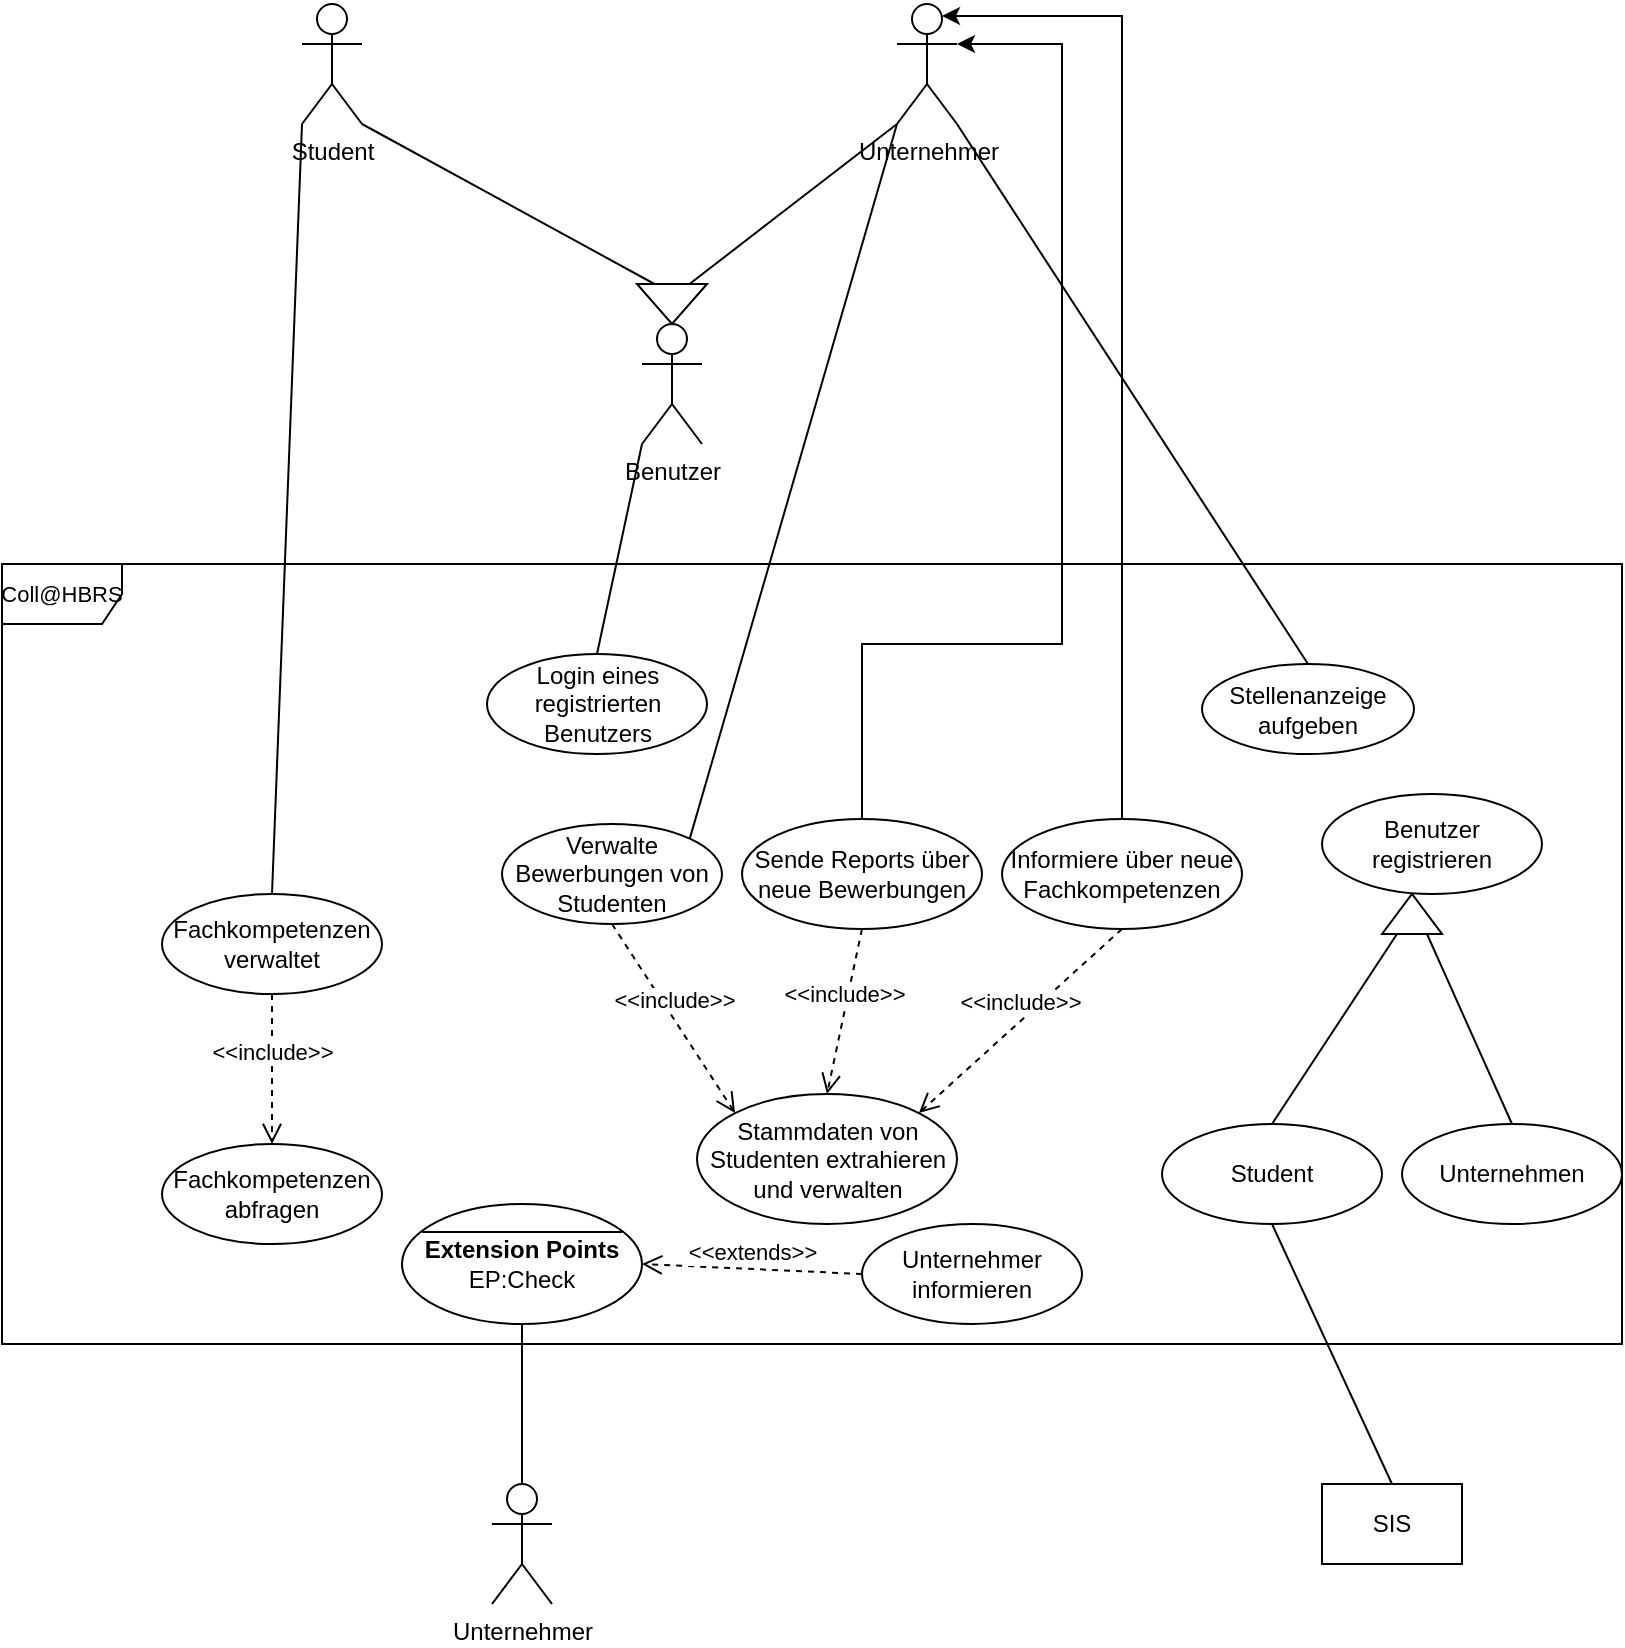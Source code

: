 <mxfile version="14.0.1" type="github">
  <diagram id="Idni9gt48yzOjo8QUFbK" name="Page-1">
    <mxGraphModel dx="1422" dy="794" grid="1" gridSize="10" guides="1" tooltips="1" connect="1" arrows="1" fold="1" page="1" pageScale="1" pageWidth="827" pageHeight="1169" math="0" shadow="0">
      <root>
        <mxCell id="0" />
        <mxCell id="1" parent="0" />
        <mxCell id="I6kVfwnH48Mdd5yuerV_-1" value="Student" style="shape=umlActor;verticalLabelPosition=bottom;verticalAlign=top;html=1;" parent="1" vertex="1">
          <mxGeometry x="160" y="30" width="30" height="60" as="geometry" />
        </mxCell>
        <mxCell id="I6kVfwnH48Mdd5yuerV_-5" value="&lt;font style=&quot;font-size: 11px&quot;&gt;Coll@HBRS&lt;/font&gt;" style="shape=umlFrame;whiteSpace=wrap;html=1;" parent="1" vertex="1">
          <mxGeometry x="10" y="310" width="810" height="390" as="geometry" />
        </mxCell>
        <mxCell id="I6kVfwnH48Mdd5yuerV_-6" value="Unternehmer" style="shape=umlActor;verticalLabelPosition=bottom;verticalAlign=top;html=1;direction=east;" parent="1" vertex="1">
          <mxGeometry x="457.5" y="30" width="30" height="60" as="geometry" />
        </mxCell>
        <mxCell id="I6kVfwnH48Mdd5yuerV_-7" value="Benutzer" style="shape=umlActor;verticalLabelPosition=bottom;verticalAlign=top;html=1;" parent="1" vertex="1">
          <mxGeometry x="330" y="190" width="30" height="60" as="geometry" />
        </mxCell>
        <mxCell id="I6kVfwnH48Mdd5yuerV_-10" value="" style="triangle;whiteSpace=wrap;html=1;direction=south;" parent="1" vertex="1">
          <mxGeometry x="327.5" y="170" width="35" height="20" as="geometry" />
        </mxCell>
        <mxCell id="I6kVfwnH48Mdd5yuerV_-11" value="Login eines registrierten Benutzers" style="ellipse;whiteSpace=wrap;html=1;" parent="1" vertex="1">
          <mxGeometry x="252.5" y="355" width="110" height="50" as="geometry" />
        </mxCell>
        <mxCell id="I6kVfwnH48Mdd5yuerV_-12" value="Benutzer registrieren" style="ellipse;whiteSpace=wrap;html=1;" parent="1" vertex="1">
          <mxGeometry x="670" y="425" width="110" height="50" as="geometry" />
        </mxCell>
        <mxCell id="I6kVfwnH48Mdd5yuerV_-14" value="Unternehmen" style="ellipse;whiteSpace=wrap;html=1;" parent="1" vertex="1">
          <mxGeometry x="710" y="590" width="110" height="50" as="geometry" />
        </mxCell>
        <mxCell id="I6kVfwnH48Mdd5yuerV_-15" value="Student" style="ellipse;whiteSpace=wrap;html=1;" parent="1" vertex="1">
          <mxGeometry x="590" y="590" width="110" height="50" as="geometry" />
        </mxCell>
        <mxCell id="I6kVfwnH48Mdd5yuerV_-16" value="" style="endArrow=none;html=1;entryX=0;entryY=1;entryDx=0;entryDy=0;entryPerimeter=0;exitX=0.5;exitY=0;exitDx=0;exitDy=0;" parent="1" source="I6kVfwnH48Mdd5yuerV_-11" target="I6kVfwnH48Mdd5yuerV_-7" edge="1">
          <mxGeometry width="50" height="50" relative="1" as="geometry">
            <mxPoint x="390" y="400" as="sourcePoint" />
            <mxPoint x="440" y="350" as="targetPoint" />
          </mxGeometry>
        </mxCell>
        <mxCell id="I6kVfwnH48Mdd5yuerV_-17" value="SIS" style="rounded=0;whiteSpace=wrap;html=1;" parent="1" vertex="1">
          <mxGeometry x="670" y="770" width="70" height="40" as="geometry" />
        </mxCell>
        <mxCell id="I6kVfwnH48Mdd5yuerV_-18" value="" style="endArrow=none;html=1;exitX=0.5;exitY=0;exitDx=0;exitDy=0;entryX=0.5;entryY=1;entryDx=0;entryDy=0;" parent="1" source="I6kVfwnH48Mdd5yuerV_-17" target="I6kVfwnH48Mdd5yuerV_-15" edge="1">
          <mxGeometry width="50" height="50" relative="1" as="geometry">
            <mxPoint x="390" y="700" as="sourcePoint" />
            <mxPoint x="440" y="650" as="targetPoint" />
          </mxGeometry>
        </mxCell>
        <mxCell id="I6kVfwnH48Mdd5yuerV_-19" value="" style="triangle;whiteSpace=wrap;html=1;direction=north;" parent="1" vertex="1">
          <mxGeometry x="700" y="475" width="30" height="20" as="geometry" />
        </mxCell>
        <mxCell id="I6kVfwnH48Mdd5yuerV_-20" value="" style="endArrow=none;html=1;exitX=0.5;exitY=0;exitDx=0;exitDy=0;entryX=0;entryY=0.25;entryDx=0;entryDy=0;" parent="1" source="I6kVfwnH48Mdd5yuerV_-15" target="I6kVfwnH48Mdd5yuerV_-19" edge="1">
          <mxGeometry width="50" height="50" relative="1" as="geometry">
            <mxPoint x="390" y="500" as="sourcePoint" />
            <mxPoint x="440" y="450" as="targetPoint" />
          </mxGeometry>
        </mxCell>
        <mxCell id="I6kVfwnH48Mdd5yuerV_-21" value="" style="endArrow=none;html=1;exitX=0.5;exitY=0;exitDx=0;exitDy=0;entryX=0;entryY=0.75;entryDx=0;entryDy=0;" parent="1" source="I6kVfwnH48Mdd5yuerV_-14" target="I6kVfwnH48Mdd5yuerV_-19" edge="1">
          <mxGeometry width="50" height="50" relative="1" as="geometry">
            <mxPoint x="495" y="600" as="sourcePoint" />
            <mxPoint x="557.5" y="490" as="targetPoint" />
          </mxGeometry>
        </mxCell>
        <mxCell id="I6kVfwnH48Mdd5yuerV_-22" value="" style="endArrow=none;html=1;entryX=0;entryY=1;entryDx=0;entryDy=0;entryPerimeter=0;exitX=0;exitY=0.25;exitDx=0;exitDy=0;" parent="1" source="I6kVfwnH48Mdd5yuerV_-10" target="I6kVfwnH48Mdd5yuerV_-6" edge="1">
          <mxGeometry width="50" height="50" relative="1" as="geometry">
            <mxPoint x="390" y="200" as="sourcePoint" />
            <mxPoint x="440" y="150" as="targetPoint" />
          </mxGeometry>
        </mxCell>
        <mxCell id="I6kVfwnH48Mdd5yuerV_-23" value="" style="endArrow=none;html=1;entryX=0;entryY=0.75;entryDx=0;entryDy=0;exitX=1;exitY=1;exitDx=0;exitDy=0;exitPerimeter=0;" parent="1" source="I6kVfwnH48Mdd5yuerV_-1" target="I6kVfwnH48Mdd5yuerV_-10" edge="1">
          <mxGeometry width="50" height="50" relative="1" as="geometry">
            <mxPoint x="363.75" y="180" as="sourcePoint" />
            <mxPoint x="490" y="170" as="targetPoint" />
          </mxGeometry>
        </mxCell>
        <mxCell id="I6kVfwnH48Mdd5yuerV_-24" value="Fachkompetenzen verwaltet" style="ellipse;whiteSpace=wrap;html=1;" parent="1" vertex="1">
          <mxGeometry x="90" y="475" width="110" height="50" as="geometry" />
        </mxCell>
        <mxCell id="I6kVfwnH48Mdd5yuerV_-25" value="" style="endArrow=none;html=1;entryX=0;entryY=1;entryDx=0;entryDy=0;entryPerimeter=0;exitX=0.5;exitY=0;exitDx=0;exitDy=0;" parent="1" source="I6kVfwnH48Mdd5yuerV_-24" target="I6kVfwnH48Mdd5yuerV_-1" edge="1">
          <mxGeometry width="50" height="50" relative="1" as="geometry">
            <mxPoint x="139" y="440" as="sourcePoint" />
            <mxPoint x="480" y="590" as="targetPoint" />
          </mxGeometry>
        </mxCell>
        <mxCell id="2BaVzF96S5Z35MbNFWjq-1" value="Stellenanzeige aufgeben" style="ellipse;whiteSpace=wrap;html=1;" vertex="1" parent="1">
          <mxGeometry x="610" y="360" width="106" height="45" as="geometry" />
        </mxCell>
        <mxCell id="2BaVzF96S5Z35MbNFWjq-2" value="" style="endArrow=none;html=1;entryX=1;entryY=1;entryDx=0;entryDy=0;exitX=0.5;exitY=0;exitDx=0;exitDy=0;entryPerimeter=0;" edge="1" parent="1" source="2BaVzF96S5Z35MbNFWjq-1" target="I6kVfwnH48Mdd5yuerV_-6">
          <mxGeometry width="50" height="50" relative="1" as="geometry">
            <mxPoint x="630" y="590" as="sourcePoint" />
            <mxPoint x="440" y="350" as="targetPoint" />
          </mxGeometry>
        </mxCell>
        <mxCell id="2BaVzF96S5Z35MbNFWjq-3" value="Fachkompetenzen abfragen" style="ellipse;whiteSpace=wrap;html=1;" vertex="1" parent="1">
          <mxGeometry x="90" y="600" width="110" height="50" as="geometry" />
        </mxCell>
        <mxCell id="2BaVzF96S5Z35MbNFWjq-4" value="&amp;lt;&amp;lt;include&amp;gt;&amp;gt;" style="html=1;verticalAlign=bottom;endArrow=open;dashed=1;endSize=8;entryX=0.5;entryY=0;entryDx=0;entryDy=0;exitX=0.5;exitY=1;exitDx=0;exitDy=0;" edge="1" parent="1" source="I6kVfwnH48Mdd5yuerV_-24" target="2BaVzF96S5Z35MbNFWjq-3">
          <mxGeometry relative="1" as="geometry">
            <mxPoint x="250" y="510" as="sourcePoint" />
            <mxPoint x="170" y="510" as="targetPoint" />
            <Array as="points" />
          </mxGeometry>
        </mxCell>
        <mxCell id="2BaVzF96S5Z35MbNFWjq-6" value="Stammdaten von Studenten extrahieren und verwalten" style="ellipse;whiteSpace=wrap;html=1;" vertex="1" parent="1">
          <mxGeometry x="357.5" y="575" width="130" height="65" as="geometry" />
        </mxCell>
        <mxCell id="2BaVzF96S5Z35MbNFWjq-8" value="Verwalte Bewerbungen von Studenten" style="ellipse;whiteSpace=wrap;html=1;" vertex="1" parent="1">
          <mxGeometry x="260" y="440" width="110" height="50" as="geometry" />
        </mxCell>
        <mxCell id="2BaVzF96S5Z35MbNFWjq-9" value="&amp;lt;&amp;lt;include&amp;gt;&amp;gt;" style="html=1;verticalAlign=bottom;endArrow=open;dashed=1;endSize=8;entryX=0;entryY=0;entryDx=0;entryDy=0;exitX=0.5;exitY=1;exitDx=0;exitDy=0;" edge="1" parent="1" source="2BaVzF96S5Z35MbNFWjq-8" target="2BaVzF96S5Z35MbNFWjq-6">
          <mxGeometry relative="1" as="geometry">
            <mxPoint x="155" y="535" as="sourcePoint" />
            <mxPoint x="155" y="610" as="targetPoint" />
            <Array as="points" />
          </mxGeometry>
        </mxCell>
        <mxCell id="2BaVzF96S5Z35MbNFWjq-17" style="edgeStyle=orthogonalEdgeStyle;rounded=0;orthogonalLoop=1;jettySize=auto;html=1;entryX=1;entryY=0.333;entryDx=0;entryDy=0;entryPerimeter=0;" edge="1" parent="1" source="2BaVzF96S5Z35MbNFWjq-10" target="I6kVfwnH48Mdd5yuerV_-6">
          <mxGeometry relative="1" as="geometry">
            <mxPoint x="540" y="80" as="targetPoint" />
            <Array as="points">
              <mxPoint x="440" y="350" />
              <mxPoint x="540" y="350" />
              <mxPoint x="540" y="50" />
            </Array>
          </mxGeometry>
        </mxCell>
        <mxCell id="2BaVzF96S5Z35MbNFWjq-10" value="Sende Reports über neue Bewerbungen" style="ellipse;whiteSpace=wrap;html=1;" vertex="1" parent="1">
          <mxGeometry x="380" y="437.5" width="120" height="55" as="geometry" />
        </mxCell>
        <mxCell id="2BaVzF96S5Z35MbNFWjq-11" value="&amp;lt;&amp;lt;include&amp;gt;&amp;gt;" style="html=1;verticalAlign=bottom;endArrow=open;dashed=1;endSize=8;entryX=0.5;entryY=0;entryDx=0;entryDy=0;exitX=0.5;exitY=1;exitDx=0;exitDy=0;" edge="1" parent="1" source="2BaVzF96S5Z35MbNFWjq-10" target="2BaVzF96S5Z35MbNFWjq-6">
          <mxGeometry relative="1" as="geometry">
            <mxPoint x="285" y="595" as="sourcePoint" />
            <mxPoint x="375" y="515" as="targetPoint" />
            <Array as="points" />
          </mxGeometry>
        </mxCell>
        <mxCell id="2BaVzF96S5Z35MbNFWjq-18" style="edgeStyle=orthogonalEdgeStyle;rounded=0;orthogonalLoop=1;jettySize=auto;html=1;" edge="1" parent="1" source="2BaVzF96S5Z35MbNFWjq-12">
          <mxGeometry relative="1" as="geometry">
            <mxPoint x="480" y="36" as="targetPoint" />
            <Array as="points">
              <mxPoint x="570" y="36" />
            </Array>
          </mxGeometry>
        </mxCell>
        <mxCell id="2BaVzF96S5Z35MbNFWjq-12" value="Informiere über neue Fachkompetenzen" style="ellipse;whiteSpace=wrap;html=1;" vertex="1" parent="1">
          <mxGeometry x="510" y="437.5" width="120" height="55" as="geometry" />
        </mxCell>
        <mxCell id="2BaVzF96S5Z35MbNFWjq-13" value="&amp;lt;&amp;lt;include&amp;gt;&amp;gt;" style="html=1;verticalAlign=bottom;endArrow=open;dashed=1;endSize=8;entryX=1;entryY=0;entryDx=0;entryDy=0;exitX=0.5;exitY=1;exitDx=0;exitDy=0;" edge="1" parent="1" source="2BaVzF96S5Z35MbNFWjq-12" target="2BaVzF96S5Z35MbNFWjq-6">
          <mxGeometry relative="1" as="geometry">
            <mxPoint x="510" y="585" as="sourcePoint" />
            <mxPoint x="485" y="505" as="targetPoint" />
            <Array as="points" />
          </mxGeometry>
        </mxCell>
        <mxCell id="2BaVzF96S5Z35MbNFWjq-16" value="" style="endArrow=none;html=1;exitX=1;exitY=0;exitDx=0;exitDy=0;entryX=0;entryY=1;entryDx=0;entryDy=0;entryPerimeter=0;" edge="1" parent="1" source="2BaVzF96S5Z35MbNFWjq-8" target="I6kVfwnH48Mdd5yuerV_-6">
          <mxGeometry width="50" height="50" relative="1" as="geometry">
            <mxPoint x="580" y="447.5" as="sourcePoint" />
            <mxPoint x="490" y="100" as="targetPoint" />
          </mxGeometry>
        </mxCell>
        <mxCell id="2BaVzF96S5Z35MbNFWjq-19" value="&lt;b&gt;Extension Points&lt;/b&gt;&lt;br&gt;EP:Check" style="ellipse;whiteSpace=wrap;html=1;" vertex="1" parent="1">
          <mxGeometry x="210" y="630" width="120" height="60" as="geometry" />
        </mxCell>
        <mxCell id="2BaVzF96S5Z35MbNFWjq-20" value="" style="line;strokeWidth=1;fillColor=none;align=left;verticalAlign=middle;spacingTop=-1;spacingLeft=3;spacingRight=3;rotatable=0;labelPosition=right;points=[];portConstraint=eastwest;" vertex="1" parent="1">
          <mxGeometry x="220" y="640" width="100" height="8" as="geometry" />
        </mxCell>
        <mxCell id="2BaVzF96S5Z35MbNFWjq-21" value="Unternehmer" style="shape=umlActor;verticalLabelPosition=bottom;verticalAlign=top;html=1;direction=east;" vertex="1" parent="1">
          <mxGeometry x="255" y="770" width="30" height="60" as="geometry" />
        </mxCell>
        <mxCell id="2BaVzF96S5Z35MbNFWjq-22" value="" style="endArrow=none;html=1;entryX=0.5;entryY=1;entryDx=0;entryDy=0;exitX=0.5;exitY=0;exitDx=0;exitDy=0;exitPerimeter=0;" edge="1" parent="1" source="2BaVzF96S5Z35MbNFWjq-21" target="2BaVzF96S5Z35MbNFWjq-19">
          <mxGeometry width="50" height="50" relative="1" as="geometry">
            <mxPoint x="390" y="690" as="sourcePoint" />
            <mxPoint x="440" y="640" as="targetPoint" />
          </mxGeometry>
        </mxCell>
        <mxCell id="2BaVzF96S5Z35MbNFWjq-23" value="Unternehmer informieren" style="ellipse;whiteSpace=wrap;html=1;" vertex="1" parent="1">
          <mxGeometry x="440" y="640" width="110" height="50" as="geometry" />
        </mxCell>
        <mxCell id="2BaVzF96S5Z35MbNFWjq-24" value="&amp;lt;&amp;lt;extends&amp;gt;&amp;gt;" style="html=1;verticalAlign=bottom;endArrow=open;dashed=1;endSize=8;exitX=0;exitY=0.5;exitDx=0;exitDy=0;" edge="1" parent="1" source="2BaVzF96S5Z35MbNFWjq-23">
          <mxGeometry relative="1" as="geometry">
            <mxPoint x="155" y="535" as="sourcePoint" />
            <mxPoint x="330" y="660" as="targetPoint" />
            <Array as="points" />
          </mxGeometry>
        </mxCell>
      </root>
    </mxGraphModel>
  </diagram>
</mxfile>
